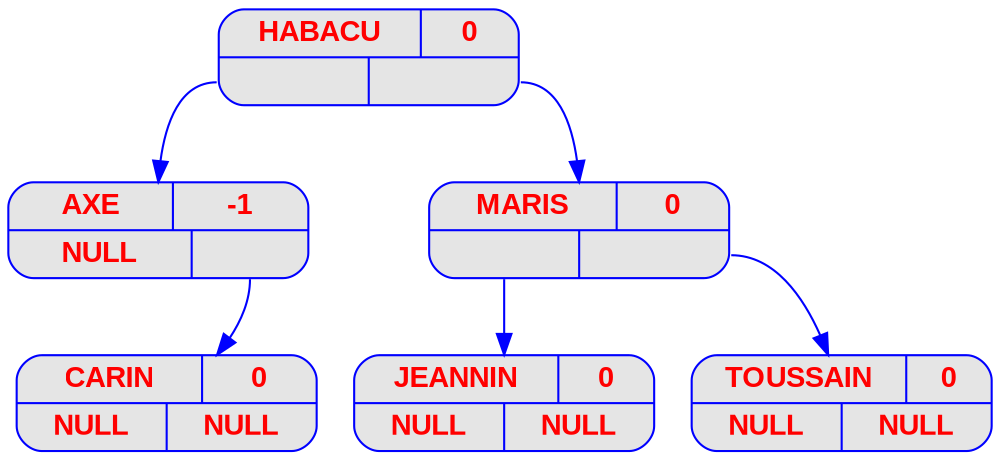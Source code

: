 digraph prenoms {
	node [
		fontname  = "Arial bold" 
		fontsize  = "14"
		fontcolor = "red"
		style     = "rounded, filled"
		shape     = "record"
		fillcolor = "grey90"
		color     = "blue"
		width     = "2"
	]

	edge [
		color     = "blue"
	]

	HABACU [label = "{{<c> HABACU | <b> 0} | { <g> | <d>}}"];
	HABACU:g -> AXE;
	AXE [label = "{{<c> AXE | <b> -1} | { <g> | <d>}}"];
	AXE [label = "{{<c> AXE | <b> -1} | { <g> NULL | <d> }}"];
	AXE:d -> CARIN;
	CARIN [label = "{{<c> CARIN | <b> 0} | { <g> | <d>}}"];
	CARIN [label = "{{<c> CARIN | <b> 0} | { <g> NULL | <d> NULL}}"];
	HABACU:d -> MARIS;
	MARIS [label = "{{<c> MARIS | <b> 0} | { <g> | <d>}}"];
	MARIS:g -> JEANNIN;
	JEANNIN [label = "{{<c> JEANNIN | <b> 0} | { <g> | <d>}}"];
	JEANNIN [label = "{{<c> JEANNIN | <b> 0} | { <g> NULL | <d> NULL}}"];
	MARIS:d -> TOUSSAIN;
	TOUSSAIN [label = "{{<c> TOUSSAIN | <b> 0} | { <g> | <d>}}"];
	TOUSSAIN [label = "{{<c> TOUSSAIN | <b> 0} | { <g> NULL | <d> NULL}}"];
}
